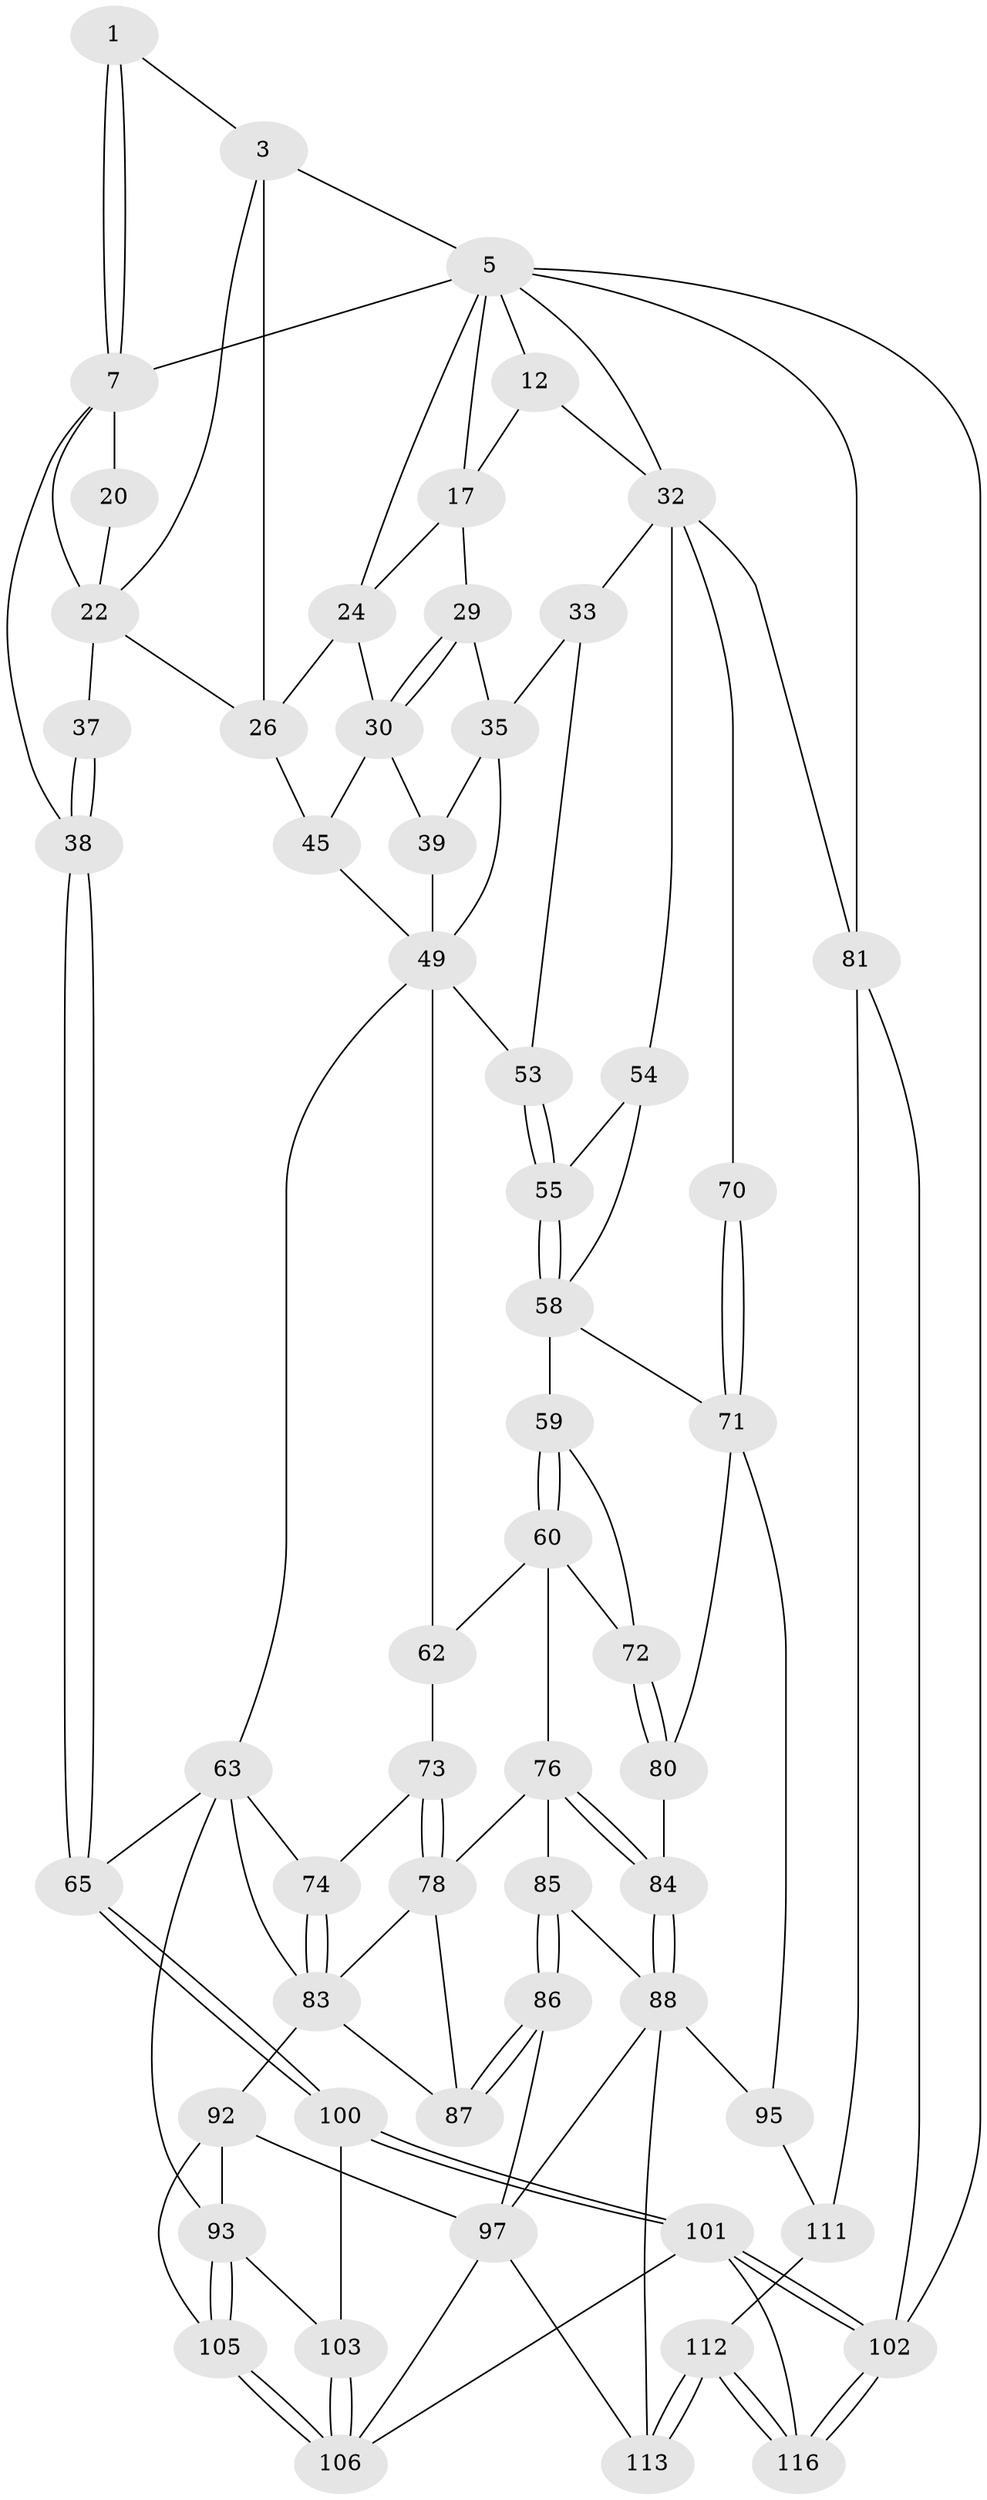 // original degree distribution, {3: 0.017241379310344827, 4: 0.23275862068965517, 6: 0.21551724137931033, 5: 0.5344827586206896}
// Generated by graph-tools (version 1.1) at 2025/28/03/15/25 16:28:08]
// undirected, 58 vertices, 129 edges
graph export_dot {
graph [start="1"]
  node [color=gray90,style=filled];
  1 [pos="+0.23402106406580986+0",super="+2"];
  3 [pos="+0.3501724676253701+0.17526266257421058",super="+21+4"];
  5 [pos="+0.5746957334219083+0",super="+11+6"];
  7 [pos="+0.1447278776750264+0.1175090650253261",super="+18+8"];
  12 [pos="+0.8939816397410887+0",super="+16"];
  17 [pos="+0.6568609054815513+0.10403904933462765",super="+23"];
  20 [pos="+0.1704351746350453+0.2164805178887103"];
  22 [pos="+0.24395229990283782+0.2132933524833026",super="+27"];
  24 [pos="+0.4922126112151287+0.1944883338389244",super="+25"];
  26 [pos="+0.34794358798051+0.24676456779629202",super="+43"];
  29 [pos="+0.640578056342266+0.16875770747195862"];
  30 [pos="+0.546195802584794+0.2766922267893078",super="+31"];
  32 [pos="+0.8563307933666747+0.1930468393322758",super="+44"];
  33 [pos="+0.8086552250950507+0.25831371523464597",super="+34"];
  35 [pos="+0.6690817402062634+0.22590657178069204",super="+41+36"];
  37 [pos="+0.01432313925193874+0.4199978285433589"];
  38 [pos="+0+0.46935397648279553"];
  39 [pos="+0.6042805440773082+0.31039680028522426",super="+40"];
  45 [pos="+0.39014988003331014+0.4176209407095619"];
  49 [pos="+0.5470189174241716+0.3761043701771883",super="+52+50"];
  53 [pos="+0.6822519403609865+0.3912196382972289"];
  54 [pos="+0.8159845296207752+0.39038776990040863",super="+57"];
  55 [pos="+0.6904633452733646+0.4138110023700302"];
  58 [pos="+0.6880991884683932+0.4274843166156755",super="+66"];
  59 [pos="+0.6813887189303828+0.4415428187429923",super="+68"];
  60 [pos="+0.6288567504053612+0.5222984496845261",super="+61"];
  62 [pos="+0.4399976031393288+0.4692092793934857"];
  63 [pos="+0.1834543510575559+0.5761911752878319",super="+64+75"];
  65 [pos="+0+0.4743014881406273"];
  70 [pos="+1+0.7531212400234049"];
  71 [pos="+0.9296988275393668+0.7527014815003963",super="+79"];
  72 [pos="+0.7361878824628769+0.5877949631168305"];
  73 [pos="+0.43725060540101984+0.4881456238195222"];
  74 [pos="+0.4098143211152035+0.5609186483767469"];
  76 [pos="+0.6062947135670294+0.586796243270937",super="+77"];
  78 [pos="+0.5028855194907029+0.6416056556399328",super="+82"];
  80 [pos="+0.7592565066193048+0.7024236739388334"];
  81 [pos="+1+1"];
  83 [pos="+0.39478611371324485+0.6436397690255938",super="+90"];
  84 [pos="+0.644134392692836+0.7135089526860503"];
  85 [pos="+0.5326168330961601+0.7925733817316561"];
  86 [pos="+0.4570935928440734+0.7862090318797974"];
  87 [pos="+0.3968880676049185+0.724745866927713"];
  88 [pos="+0.5673867206953126+0.8057733666355013",super="+89"];
  92 [pos="+0.29409716212334774+0.7622157665317597",super="+99"];
  93 [pos="+0.21950511989161367+0.7634605224107077",super="+94"];
  95 [pos="+0.8213289089149362+0.8550214348038103",super="+96"];
  97 [pos="+0.40920356522807066+0.8394490736834961",super="+98"];
  100 [pos="+0+0.5608711848783534",super="+104"];
  101 [pos="+0+0.8146908482575327",super="+108"];
  102 [pos="+0+1"];
  103 [pos="+0.12833023561195234+0.8382488501122816"];
  105 [pos="+0.2757072433718315+0.8870800074735571"];
  106 [pos="+0.2593457504825552+0.899754629003187",super="+109"];
  111 [pos="+0.6520632825432046+1",super="+115"];
  112 [pos="+0.45602683809222105+1"];
  113 [pos="+0.45147292156136615+1"];
  116 [pos="+0+1"];
  1 -- 7 [weight=2];
  1 -- 7;
  1 -- 3;
  3 -- 26;
  3 -- 22;
  3 -- 5 [weight=2];
  5 -- 17;
  5 -- 24;
  5 -- 12 [weight=2];
  5 -- 81;
  5 -- 102;
  5 -- 7;
  5 -- 32;
  7 -- 20 [weight=2];
  7 -- 22;
  7 -- 38;
  12 -- 32;
  12 -- 17;
  17 -- 24;
  17 -- 29;
  20 -- 22;
  22 -- 26;
  22 -- 37 [weight=2];
  24 -- 26;
  24 -- 30;
  26 -- 45;
  29 -- 30;
  29 -- 30;
  29 -- 35;
  30 -- 39;
  30 -- 45;
  32 -- 33 [weight=2];
  32 -- 81;
  32 -- 54 [weight=2];
  32 -- 70 [weight=2];
  33 -- 35;
  33 -- 53;
  35 -- 49;
  35 -- 39 [weight=2];
  37 -- 38;
  37 -- 38;
  38 -- 65;
  38 -- 65;
  39 -- 49;
  45 -- 49;
  49 -- 53;
  49 -- 62;
  49 -- 63;
  53 -- 55;
  53 -- 55;
  54 -- 55;
  54 -- 58;
  55 -- 58;
  55 -- 58;
  58 -- 59 [weight=2];
  58 -- 71;
  59 -- 60;
  59 -- 60;
  59 -- 72;
  60 -- 72;
  60 -- 62;
  60 -- 76;
  62 -- 73;
  63 -- 65;
  63 -- 74;
  63 -- 93;
  63 -- 83;
  65 -- 100;
  65 -- 100;
  70 -- 71;
  70 -- 71;
  71 -- 80;
  71 -- 95;
  72 -- 80;
  72 -- 80;
  73 -- 74;
  73 -- 78;
  73 -- 78;
  74 -- 83;
  74 -- 83;
  76 -- 84;
  76 -- 84;
  76 -- 85;
  76 -- 78;
  78 -- 83;
  78 -- 87;
  80 -- 84;
  81 -- 102;
  81 -- 111;
  83 -- 92;
  83 -- 87;
  84 -- 88;
  84 -- 88;
  85 -- 86;
  85 -- 86;
  85 -- 88;
  86 -- 87;
  86 -- 87;
  86 -- 97;
  88 -- 95;
  88 -- 97;
  88 -- 113;
  92 -- 93;
  92 -- 97;
  92 -- 105;
  93 -- 105;
  93 -- 105;
  93 -- 103;
  95 -- 111 [weight=2];
  97 -- 113;
  97 -- 106;
  100 -- 101 [weight=2];
  100 -- 101;
  100 -- 103;
  101 -- 102;
  101 -- 102;
  101 -- 116;
  101 -- 106;
  102 -- 116;
  102 -- 116;
  103 -- 106;
  103 -- 106;
  105 -- 106;
  105 -- 106;
  111 -- 112;
  112 -- 113;
  112 -- 113;
  112 -- 116;
  112 -- 116;
}
